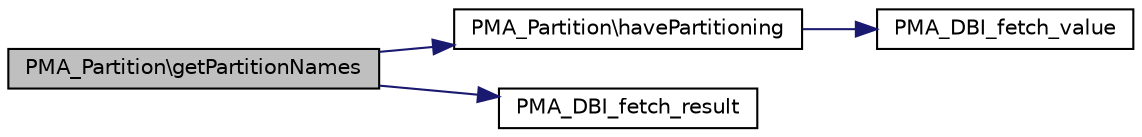 digraph G
{
  edge [fontname="Helvetica",fontsize="10",labelfontname="Helvetica",labelfontsize="10"];
  node [fontname="Helvetica",fontsize="10",shape=record];
  rankdir="LR";
  Node1 [label="PMA_Partition\\getPartitionNames",height=0.2,width=0.4,color="black", fillcolor="grey75", style="filled" fontcolor="black"];
  Node1 -> Node2 [color="midnightblue",fontsize="10",style="solid",fontname="Helvetica"];
  Node2 [label="PMA_Partition\\havePartitioning",height=0.2,width=0.4,color="black", fillcolor="white", style="filled",URL="$classPMA__Partition.html#a94df3e0fa509082c3e1a4f6f1c3582d2",tooltip="checks if MySQL server supports partitioning"];
  Node2 -> Node3 [color="midnightblue",fontsize="10",style="solid",fontname="Helvetica"];
  Node3 [label="PMA_DBI_fetch_value",height=0.2,width=0.4,color="black", fillcolor="white", style="filled",URL="$database__interface_8lib_8php.html#a772f12a953dd2908745bb16a8fa7b63a",tooltip="returns a single value from the given result or query, if the query or the result has more than one r..."];
  Node1 -> Node4 [color="midnightblue",fontsize="10",style="solid",fontname="Helvetica"];
  Node4 [label="PMA_DBI_fetch_result",height=0.2,width=0.4,color="black", fillcolor="white", style="filled",URL="$database__interface_8lib_8php.html#a761f919096699667412d2ffd391eaa5b",tooltip="returns all rows in the resultset in one array"];
}
